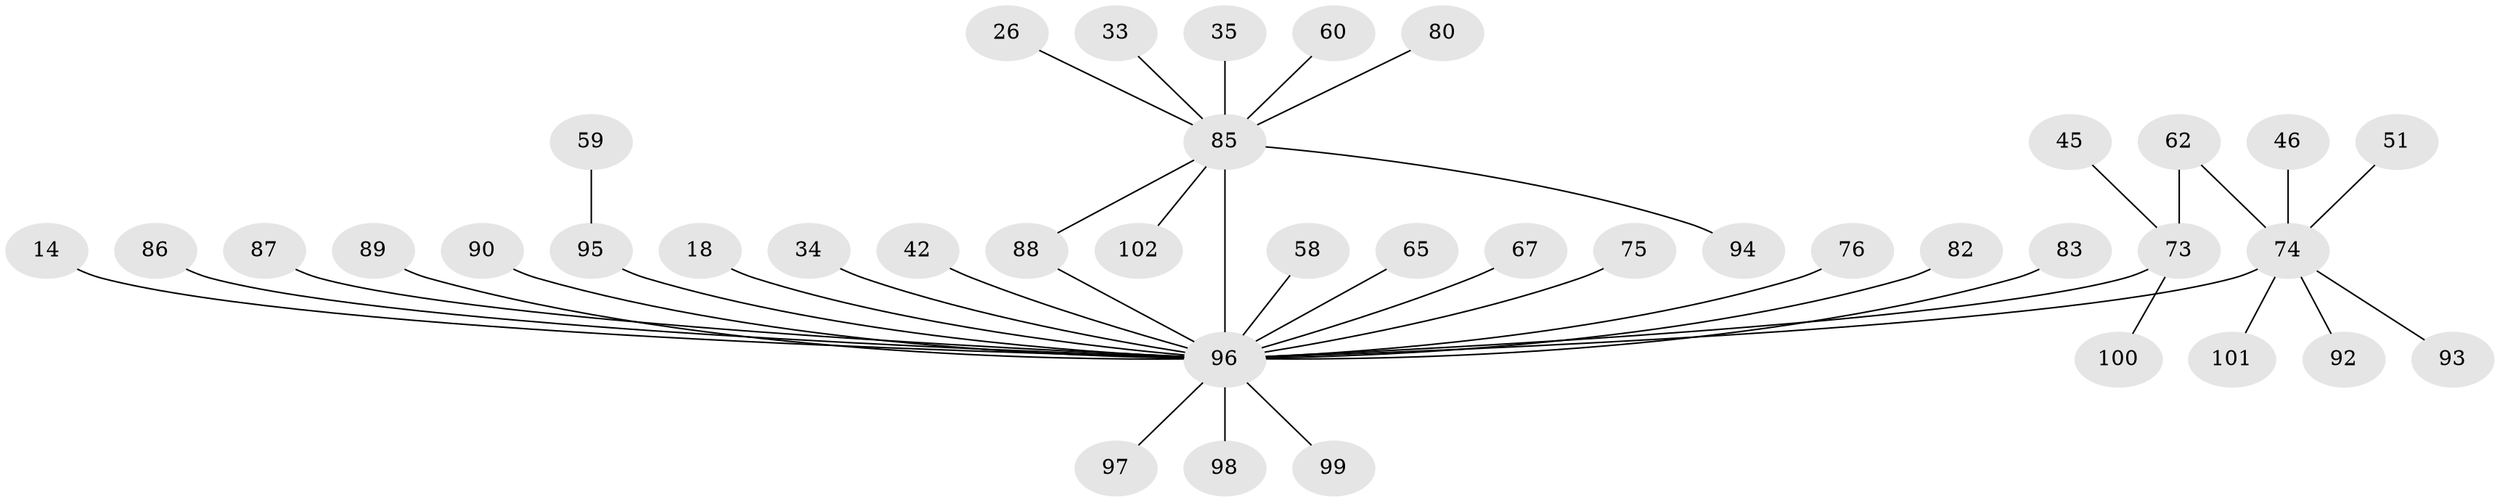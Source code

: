// original degree distribution, {7: 0.0196078431372549, 11: 0.0196078431372549, 27: 0.00980392156862745, 13: 0.00980392156862745, 2: 0.17647058823529413, 4: 0.09803921568627451, 5: 0.06862745098039216, 3: 0.1568627450980392, 1: 0.4019607843137255, 10: 0.00980392156862745, 8: 0.0196078431372549, 6: 0.00980392156862745}
// Generated by graph-tools (version 1.1) at 2025/51/03/04/25 21:51:40]
// undirected, 40 vertices, 41 edges
graph export_dot {
graph [start="1"]
  node [color=gray90,style=filled];
  14;
  18;
  26;
  33;
  34;
  35;
  42;
  45;
  46;
  51;
  58 [super="+6"];
  59;
  60 [super="+50"];
  62;
  65 [super="+11"];
  67 [super="+38+55"];
  73 [super="+40+56"];
  74 [super="+23+61+4"];
  75;
  76;
  80;
  82;
  83;
  85 [super="+2+25+13+41+16+72"];
  86;
  87;
  88 [super="+84"];
  89;
  90;
  92;
  93;
  94;
  95 [super="+17+66"];
  96 [super="+81+77+44+69+91+20+21"];
  97;
  98;
  99;
  100;
  101;
  102;
  14 -- 96;
  18 -- 96;
  26 -- 85;
  33 -- 85;
  34 -- 96;
  35 -- 85;
  42 -- 96;
  45 -- 73;
  46 -- 74;
  51 -- 74;
  58 -- 96;
  59 -- 95;
  60 -- 85;
  62 -- 73;
  62 -- 74;
  65 -- 96;
  67 -- 96 [weight=2];
  73 -- 100;
  73 -- 96 [weight=6];
  74 -- 101;
  74 -- 92;
  74 -- 96 [weight=16];
  74 -- 93;
  75 -- 96 [weight=2];
  76 -- 96;
  80 -- 85;
  82 -- 96;
  83 -- 96;
  85 -- 94;
  85 -- 102;
  85 -- 88 [weight=2];
  85 -- 96 [weight=18];
  86 -- 96;
  87 -- 96;
  88 -- 96;
  89 -- 96;
  90 -- 96;
  95 -- 96 [weight=6];
  96 -- 97;
  96 -- 98;
  96 -- 99;
}

